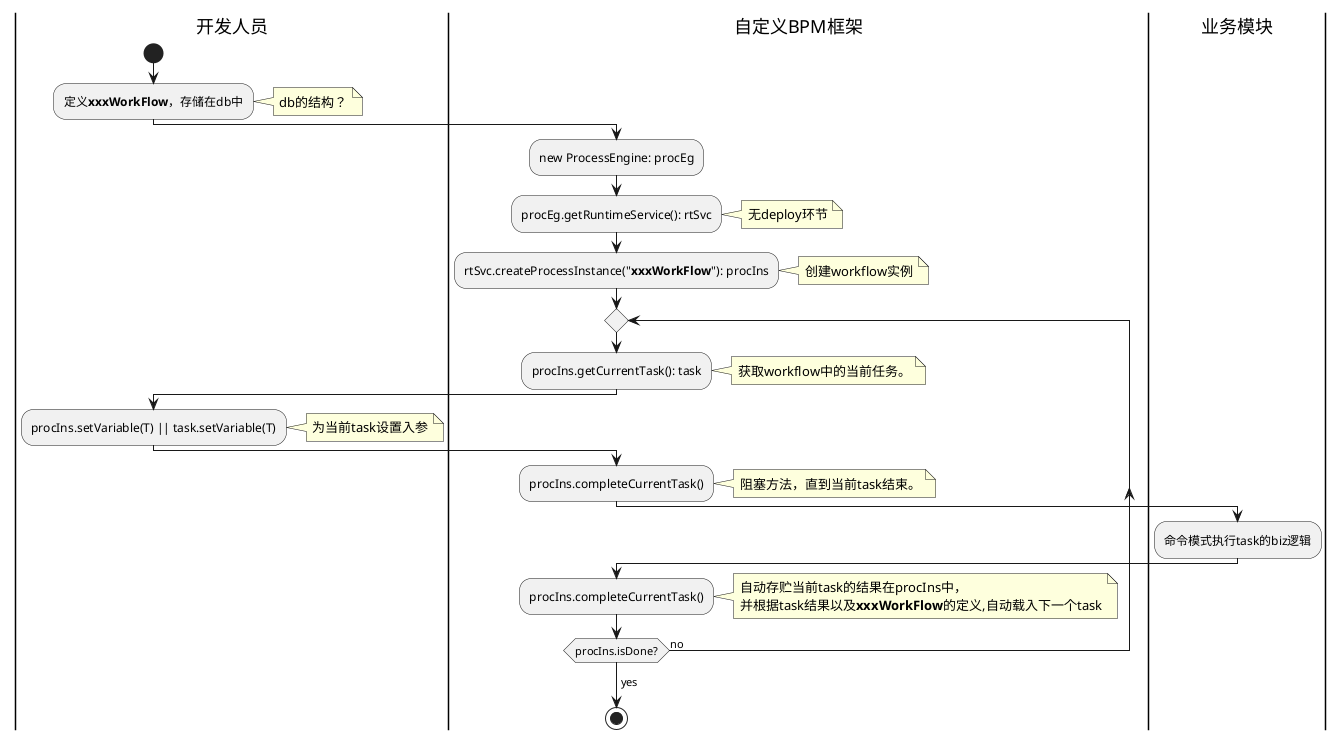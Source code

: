 @startuml
|开发人员|
start
:定义**xxxWorkFlow**，存储在db中;
note right: db的结构？
|自定义BPM框架|
:new ProcessEngine: procEg;
:procEg.getRuntimeService(): rtSvc;
note right: 无deploy环节
:rtSvc.createProcessInstance("**xxxWorkFlow**"): procIns;
note right: 创建workflow实例
repeat
  :procIns.getCurrentTask(): task;
  note right: 获取workflow中的当前任务。
  |开发人员|
  :procIns.setVariable(T) || task.setVariable(T);
  note right: 为当前task设置入参
  |自定义BPM框架|
  :procIns.completeCurrentTask();
  note right
    阻塞方法，直到当前task结束。
  end note
  |业务模块|
  :命令模式执行task的biz逻辑;
  |自定义BPM框架|
  :procIns.completeCurrentTask();
  note right
  自动存贮当前task的结果在procIns中，
  并根据task结果以及**xxxWorkFlow**的定义,自动载入下一个task
  end note
repeat while (procIns.isDone?) is (no)
-> yes;
stop
@enduml